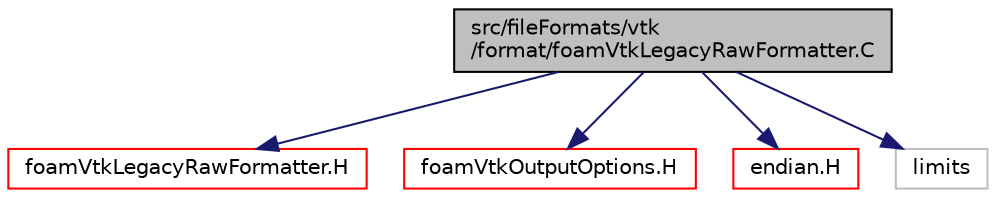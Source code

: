 digraph "src/fileFormats/vtk/format/foamVtkLegacyRawFormatter.C"
{
  bgcolor="transparent";
  edge [fontname="Helvetica",fontsize="10",labelfontname="Helvetica",labelfontsize="10"];
  node [fontname="Helvetica",fontsize="10",shape=record];
  Node1 [label="src/fileFormats/vtk\l/format/foamVtkLegacyRawFormatter.C",height=0.2,width=0.4,color="black", fillcolor="grey75", style="filled" fontcolor="black"];
  Node1 -> Node2 [color="midnightblue",fontsize="10",style="solid",fontname="Helvetica"];
  Node2 [label="foamVtkLegacyRawFormatter.H",height=0.2,width=0.4,color="red",URL="$foamVtkLegacyRawFormatter_8H.html"];
  Node1 -> Node3 [color="midnightblue",fontsize="10",style="solid",fontname="Helvetica"];
  Node3 [label="foamVtkOutputOptions.H",height=0.2,width=0.4,color="red",URL="$foamVtkOutputOptions_8H.html"];
  Node1 -> Node4 [color="midnightblue",fontsize="10",style="solid",fontname="Helvetica"];
  Node4 [label="endian.H",height=0.2,width=0.4,color="red",URL="$endian_8H.html",tooltip="Help with architecture-specific aspects. "];
  Node1 -> Node5 [color="midnightblue",fontsize="10",style="solid",fontname="Helvetica"];
  Node5 [label="limits",height=0.2,width=0.4,color="grey75"];
}
